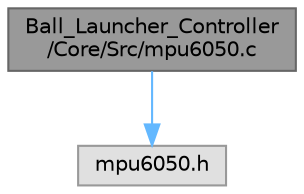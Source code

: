 digraph "Ball_Launcher_Controller/Core/Src/mpu6050.c"
{
 // LATEX_PDF_SIZE
  bgcolor="transparent";
  edge [fontname=Helvetica,fontsize=10,labelfontname=Helvetica,labelfontsize=10];
  node [fontname=Helvetica,fontsize=10,shape=box,height=0.2,width=0.4];
  Node1 [id="Node000001",label="Ball_Launcher_Controller\l/Core/Src/mpu6050.c",height=0.2,width=0.4,color="gray40", fillcolor="grey60", style="filled", fontcolor="black",tooltip="Implementation of mpu6050 sensor functions."];
  Node1 -> Node2 [id="edge1_Node000001_Node000002",color="steelblue1",style="solid",tooltip=" "];
  Node2 [id="Node000002",label="mpu6050.h",height=0.2,width=0.4,color="grey60", fillcolor="#E0E0E0", style="filled",tooltip=" "];
}
